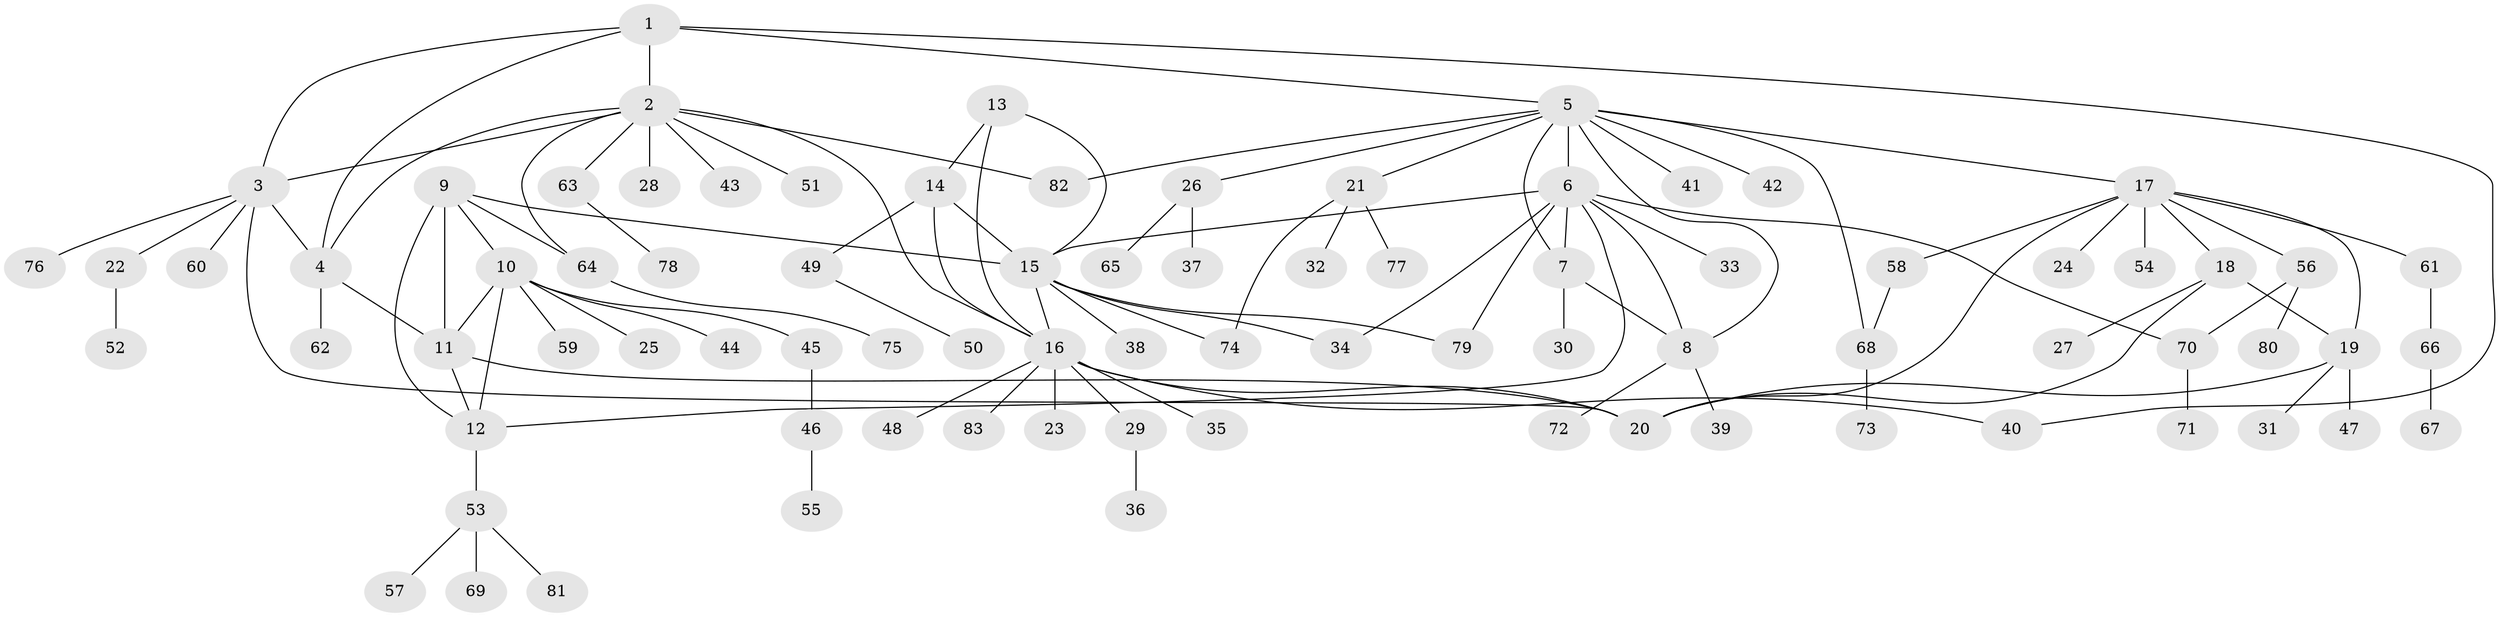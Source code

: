 // Generated by graph-tools (version 1.1) at 2025/16/03/09/25 04:16:10]
// undirected, 83 vertices, 111 edges
graph export_dot {
graph [start="1"]
  node [color=gray90,style=filled];
  1;
  2;
  3;
  4;
  5;
  6;
  7;
  8;
  9;
  10;
  11;
  12;
  13;
  14;
  15;
  16;
  17;
  18;
  19;
  20;
  21;
  22;
  23;
  24;
  25;
  26;
  27;
  28;
  29;
  30;
  31;
  32;
  33;
  34;
  35;
  36;
  37;
  38;
  39;
  40;
  41;
  42;
  43;
  44;
  45;
  46;
  47;
  48;
  49;
  50;
  51;
  52;
  53;
  54;
  55;
  56;
  57;
  58;
  59;
  60;
  61;
  62;
  63;
  64;
  65;
  66;
  67;
  68;
  69;
  70;
  71;
  72;
  73;
  74;
  75;
  76;
  77;
  78;
  79;
  80;
  81;
  82;
  83;
  1 -- 2;
  1 -- 3;
  1 -- 4;
  1 -- 5;
  1 -- 40;
  2 -- 3;
  2 -- 4;
  2 -- 16;
  2 -- 28;
  2 -- 43;
  2 -- 51;
  2 -- 63;
  2 -- 64;
  2 -- 82;
  3 -- 4;
  3 -- 20;
  3 -- 22;
  3 -- 60;
  3 -- 76;
  4 -- 11;
  4 -- 62;
  5 -- 6;
  5 -- 7;
  5 -- 8;
  5 -- 17;
  5 -- 21;
  5 -- 26;
  5 -- 41;
  5 -- 42;
  5 -- 68;
  5 -- 82;
  6 -- 7;
  6 -- 8;
  6 -- 12;
  6 -- 15;
  6 -- 33;
  6 -- 34;
  6 -- 70;
  6 -- 79;
  7 -- 8;
  7 -- 30;
  8 -- 39;
  8 -- 72;
  9 -- 10;
  9 -- 11;
  9 -- 12;
  9 -- 15;
  9 -- 64;
  10 -- 11;
  10 -- 12;
  10 -- 25;
  10 -- 44;
  10 -- 45;
  10 -- 59;
  11 -- 12;
  11 -- 20;
  12 -- 53;
  13 -- 14;
  13 -- 15;
  13 -- 16;
  14 -- 15;
  14 -- 16;
  14 -- 49;
  15 -- 16;
  15 -- 34;
  15 -- 38;
  15 -- 74;
  15 -- 79;
  16 -- 20;
  16 -- 23;
  16 -- 29;
  16 -- 35;
  16 -- 40;
  16 -- 48;
  16 -- 83;
  17 -- 18;
  17 -- 19;
  17 -- 20;
  17 -- 24;
  17 -- 54;
  17 -- 56;
  17 -- 58;
  17 -- 61;
  18 -- 19;
  18 -- 20;
  18 -- 27;
  19 -- 20;
  19 -- 31;
  19 -- 47;
  21 -- 32;
  21 -- 74;
  21 -- 77;
  22 -- 52;
  26 -- 37;
  26 -- 65;
  29 -- 36;
  45 -- 46;
  46 -- 55;
  49 -- 50;
  53 -- 57;
  53 -- 69;
  53 -- 81;
  56 -- 70;
  56 -- 80;
  58 -- 68;
  61 -- 66;
  63 -- 78;
  64 -- 75;
  66 -- 67;
  68 -- 73;
  70 -- 71;
}
